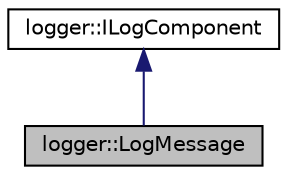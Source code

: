 digraph "logger::LogMessage"
{
 // LATEX_PDF_SIZE
  edge [fontname="Helvetica",fontsize="10",labelfontname="Helvetica",labelfontsize="10"];
  node [fontname="Helvetica",fontsize="10",shape=record];
  Node1 [label="logger::LogMessage",height=0.2,width=0.4,color="black", fillcolor="grey75", style="filled", fontcolor="black",tooltip=" "];
  Node2 -> Node1 [dir="back",color="midnightblue",fontsize="10",style="solid"];
  Node2 [label="logger::ILogComponent",height=0.2,width=0.4,color="black", fillcolor="white", style="filled",URL="$classlogger_1_1_i_log_component.html",tooltip=" "];
}
